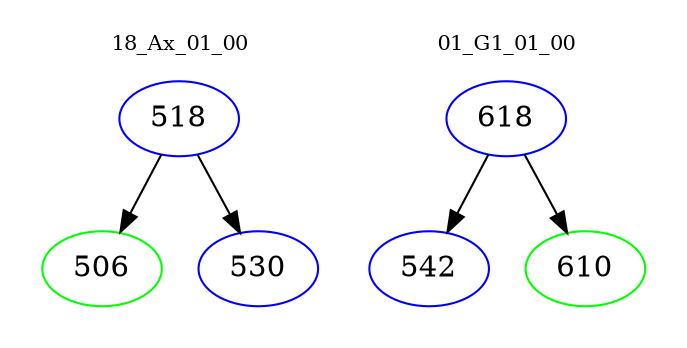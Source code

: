 digraph{
subgraph cluster_0 {
color = white
label = "18_Ax_01_00";
fontsize=10;
T0_518 [label="518", color="blue"]
T0_518 -> T0_506 [color="black"]
T0_506 [label="506", color="green"]
T0_518 -> T0_530 [color="black"]
T0_530 [label="530", color="blue"]
}
subgraph cluster_1 {
color = white
label = "01_G1_01_00";
fontsize=10;
T1_618 [label="618", color="blue"]
T1_618 -> T1_542 [color="black"]
T1_542 [label="542", color="blue"]
T1_618 -> T1_610 [color="black"]
T1_610 [label="610", color="green"]
}
}
